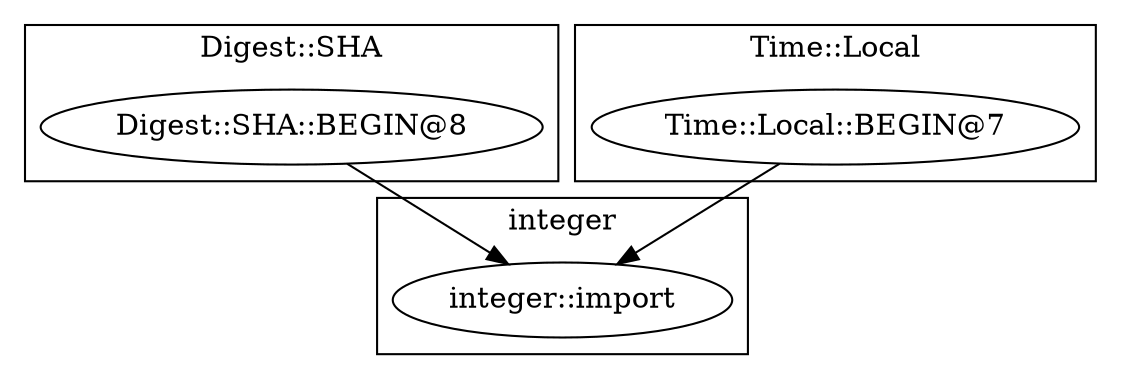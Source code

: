 digraph {
graph [overlap=false]
subgraph cluster_integer {
	label="integer";
	"integer::import";
}
subgraph cluster_Digest_SHA {
	label="Digest::SHA";
	"Digest::SHA::BEGIN@8";
}
subgraph cluster_Time_Local {
	label="Time::Local";
	"Time::Local::BEGIN@7";
}
"Digest::SHA::BEGIN@8" -> "integer::import";
"Time::Local::BEGIN@7" -> "integer::import";
}
